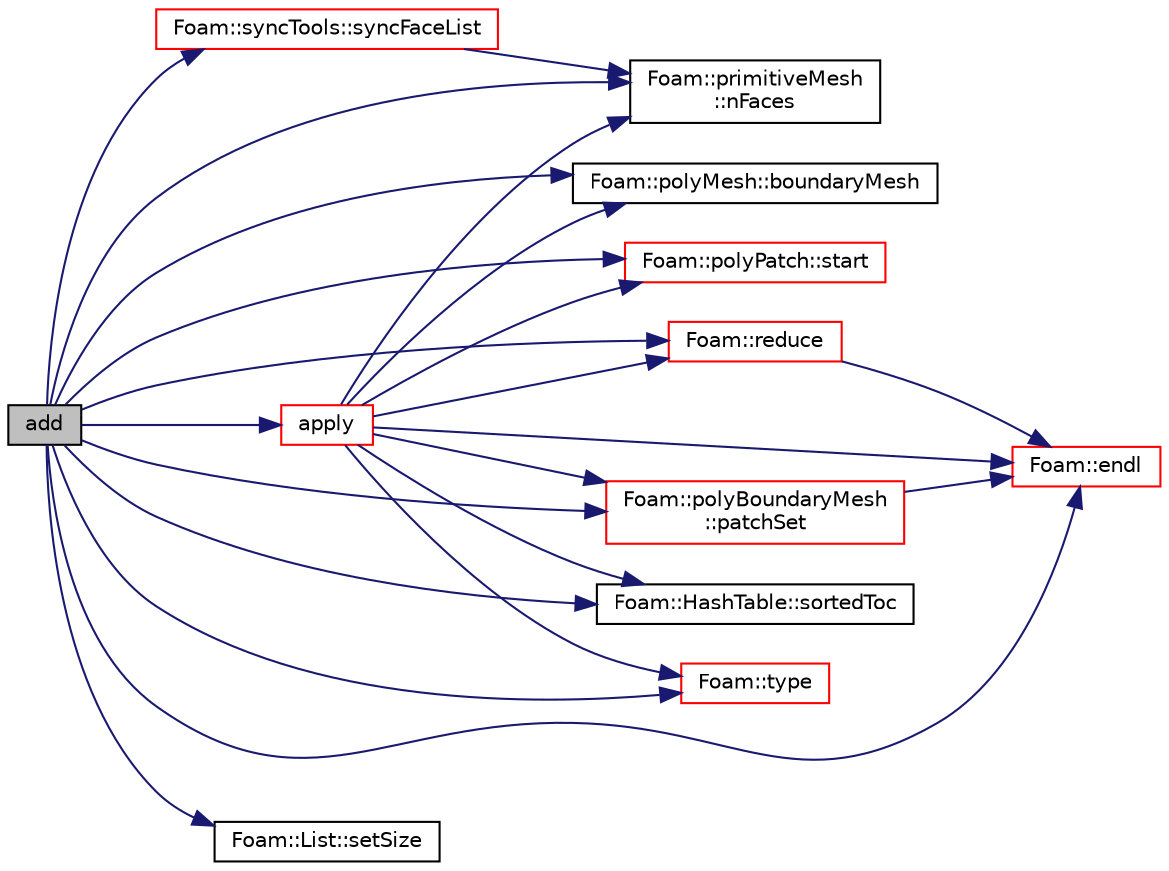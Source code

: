 digraph "add"
{
  bgcolor="transparent";
  edge [fontname="Helvetica",fontsize="10",labelfontname="Helvetica",labelfontsize="10"];
  node [fontname="Helvetica",fontsize="10",shape=record];
  rankdir="LR";
  Node786 [label="add",height=0.2,width=0.4,color="black", fillcolor="grey75", style="filled", fontcolor="black"];
  Node786 -> Node787 [color="midnightblue",fontsize="10",style="solid",fontname="Helvetica"];
  Node787 [label="apply",height=0.2,width=0.4,color="red",URL="$a29937.html#a37f5f686855452b8a05bb30a3eef55fc",tooltip="Apply any additional post-decomposition constraints. "];
  Node787 -> Node788 [color="midnightblue",fontsize="10",style="solid",fontname="Helvetica"];
  Node788 [label="Foam::polyMesh::boundaryMesh",height=0.2,width=0.4,color="black",URL="$a28565.html#a9f2b68c134340291eda6197f47f25484",tooltip="Return boundary mesh. "];
  Node787 -> Node789 [color="midnightblue",fontsize="10",style="solid",fontname="Helvetica"];
  Node789 [label="Foam::primitiveMesh\l::nFaces",height=0.2,width=0.4,color="black",URL="$a28685.html#abe602c985a3c9ffa67176e969e77ca6f"];
  Node787 -> Node794 [color="midnightblue",fontsize="10",style="solid",fontname="Helvetica"];
  Node794 [label="Foam::polyPatch::start",height=0.2,width=0.4,color="red",URL="$a28633.html#a6bfd3e3abb11e98bdb4b98671cec1234",tooltip="Return start label of this patch in the polyMesh face list. "];
  Node787 -> Node1159 [color="midnightblue",fontsize="10",style="solid",fontname="Helvetica"];
  Node1159 [label="Foam::polyBoundaryMesh\l::patchSet",height=0.2,width=0.4,color="red",URL="$a28557.html#abe10e35312c29750b51357d9058ca8be",tooltip="Return the set of patch IDs corresponding to the given names. "];
  Node1159 -> Node808 [color="midnightblue",fontsize="10",style="solid",fontname="Helvetica"];
  Node808 [label="Foam::endl",height=0.2,width=0.4,color="red",URL="$a21851.html#a2db8fe02a0d3909e9351bb4275b23ce4",tooltip="Add newline and flush stream. "];
  Node787 -> Node1170 [color="midnightblue",fontsize="10",style="solid",fontname="Helvetica"];
  Node1170 [label="Foam::HashTable::sortedToc",height=0.2,width=0.4,color="black",URL="$a26841.html#a00e373a2c0d6161c4bcdc4453c1bb35e",tooltip="Return the table of contents as a sorted list. "];
  Node787 -> Node861 [color="midnightblue",fontsize="10",style="solid",fontname="Helvetica"];
  Node861 [label="Foam::reduce",height=0.2,width=0.4,color="red",URL="$a21851.html#a7ffd6af4acc2eb9ba72ee296b5ecda23"];
  Node861 -> Node808 [color="midnightblue",fontsize="10",style="solid",fontname="Helvetica"];
  Node787 -> Node997 [color="midnightblue",fontsize="10",style="solid",fontname="Helvetica"];
  Node997 [label="Foam::type",height=0.2,width=0.4,color="red",URL="$a21851.html#aec48583af672626378f501eb9fc32cd1",tooltip="Return the file type: DIRECTORY or FILE. "];
  Node787 -> Node808 [color="midnightblue",fontsize="10",style="solid",fontname="Helvetica"];
  Node786 -> Node788 [color="midnightblue",fontsize="10",style="solid",fontname="Helvetica"];
  Node786 -> Node808 [color="midnightblue",fontsize="10",style="solid",fontname="Helvetica"];
  Node786 -> Node789 [color="midnightblue",fontsize="10",style="solid",fontname="Helvetica"];
  Node786 -> Node1159 [color="midnightblue",fontsize="10",style="solid",fontname="Helvetica"];
  Node786 -> Node861 [color="midnightblue",fontsize="10",style="solid",fontname="Helvetica"];
  Node786 -> Node797 [color="midnightblue",fontsize="10",style="solid",fontname="Helvetica"];
  Node797 [label="Foam::List::setSize",height=0.2,width=0.4,color="black",URL="$a26833.html#aedb985ffeaf1bdbfeccc2a8730405703",tooltip="Reset size of List. "];
  Node786 -> Node1170 [color="midnightblue",fontsize="10",style="solid",fontname="Helvetica"];
  Node786 -> Node794 [color="midnightblue",fontsize="10",style="solid",fontname="Helvetica"];
  Node786 -> Node908 [color="midnightblue",fontsize="10",style="solid",fontname="Helvetica"];
  Node908 [label="Foam::syncTools::syncFaceList",height=0.2,width=0.4,color="red",URL="$a28657.html#abed40ebf1b90b365509600f5e7b004b7",tooltip="Synchronize values on all mesh faces. "];
  Node908 -> Node789 [color="midnightblue",fontsize="10",style="solid",fontname="Helvetica"];
  Node786 -> Node997 [color="midnightblue",fontsize="10",style="solid",fontname="Helvetica"];
}
